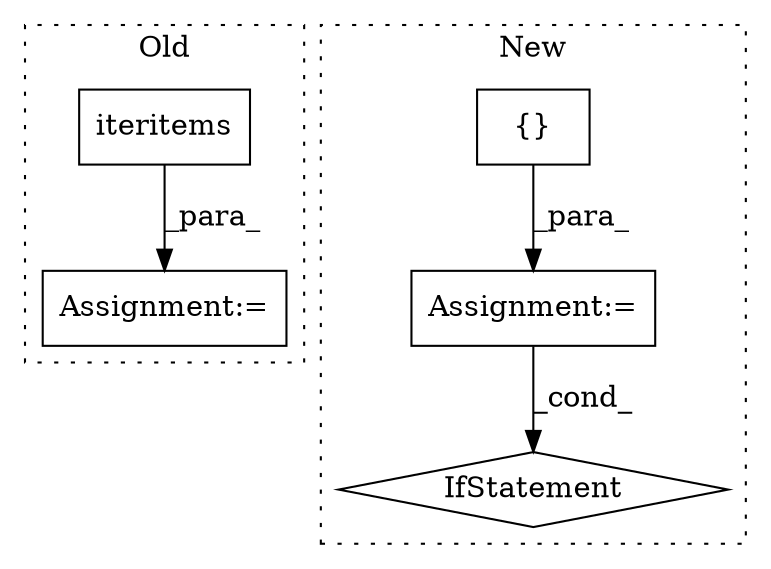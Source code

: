 digraph G {
subgraph cluster0 {
1 [label="iteritems" a="32" s="17730,17744" l="10,1" shape="box"];
3 [label="Assignment:=" a="7" s="17644,17745" l="72,2" shape="box"];
label = "Old";
style="dotted";
}
subgraph cluster1 {
2 [label="{}" a="4" s="16005" l="2" shape="box"];
4 [label="Assignment:=" a="7" s="15947" l="1" shape="box"];
5 [label="IfStatement" a="25" s="16918,16945" l="4,2" shape="diamond"];
label = "New";
style="dotted";
}
1 -> 3 [label="_para_"];
2 -> 4 [label="_para_"];
4 -> 5 [label="_cond_"];
}